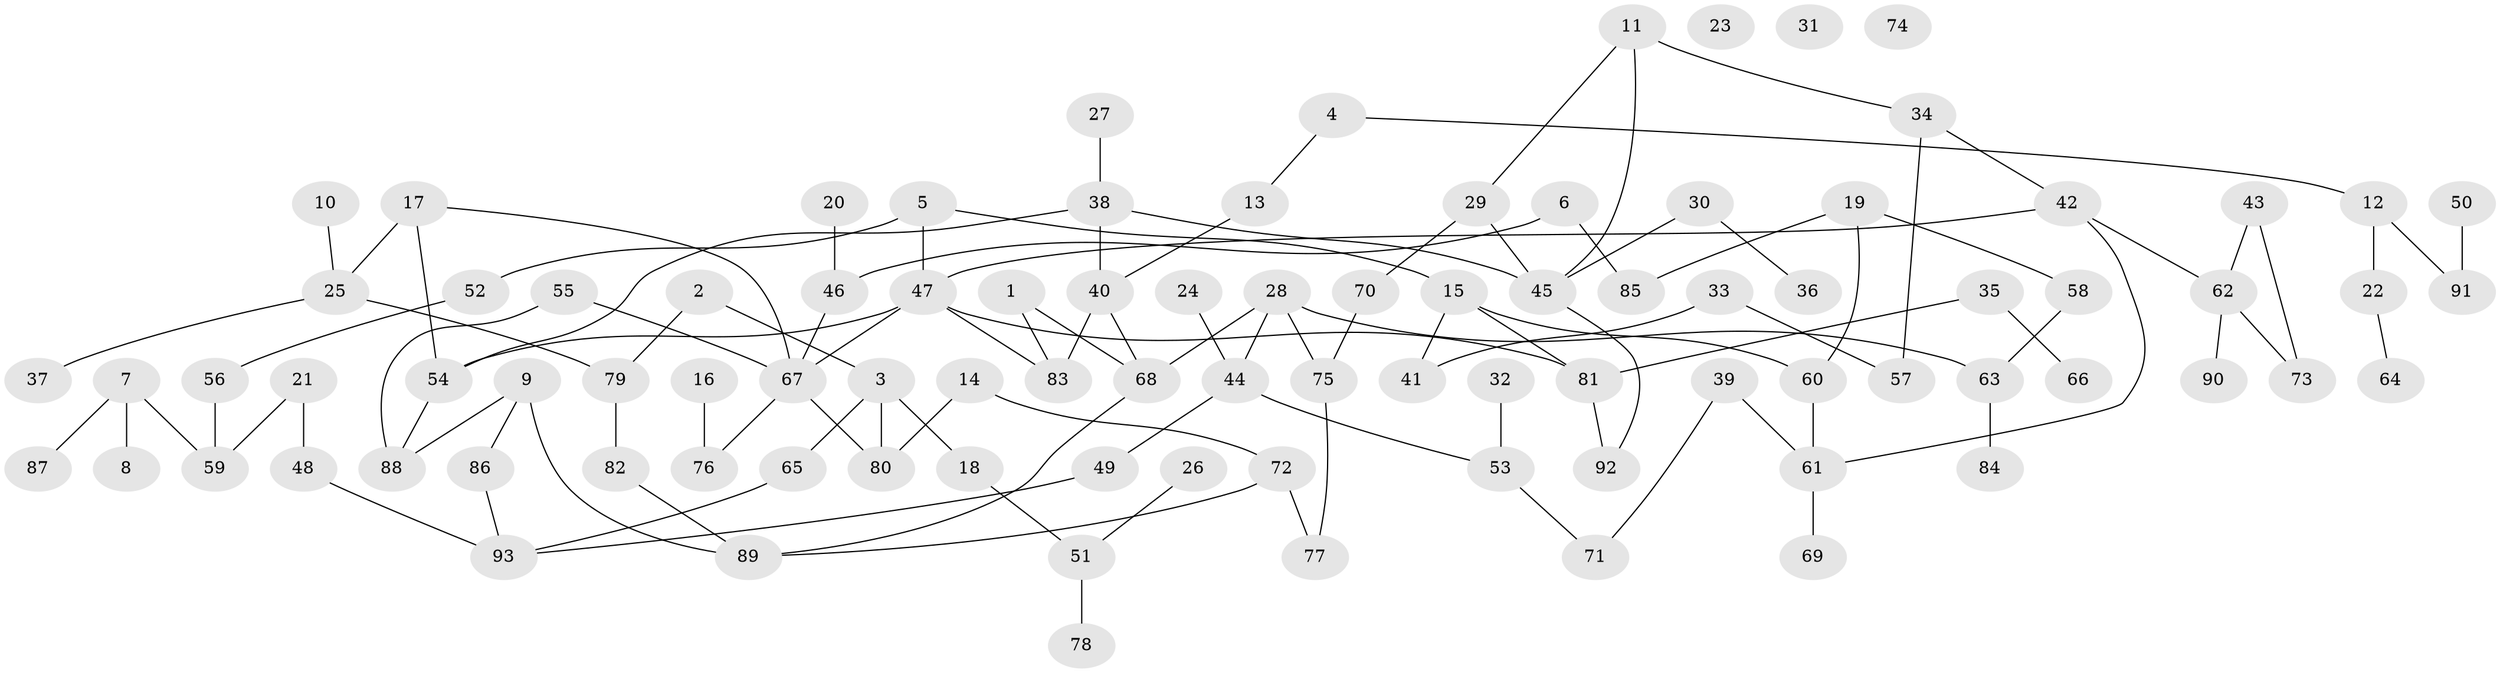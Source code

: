 // coarse degree distribution, {2: 0.4375, 4: 0.140625, 6: 0.046875, 3: 0.21875, 1: 0.140625, 5: 0.015625}
// Generated by graph-tools (version 1.1) at 2025/47/03/04/25 22:47:54]
// undirected, 93 vertices, 112 edges
graph export_dot {
  node [color=gray90,style=filled];
  1;
  2;
  3;
  4;
  5;
  6;
  7;
  8;
  9;
  10;
  11;
  12;
  13;
  14;
  15;
  16;
  17;
  18;
  19;
  20;
  21;
  22;
  23;
  24;
  25;
  26;
  27;
  28;
  29;
  30;
  31;
  32;
  33;
  34;
  35;
  36;
  37;
  38;
  39;
  40;
  41;
  42;
  43;
  44;
  45;
  46;
  47;
  48;
  49;
  50;
  51;
  52;
  53;
  54;
  55;
  56;
  57;
  58;
  59;
  60;
  61;
  62;
  63;
  64;
  65;
  66;
  67;
  68;
  69;
  70;
  71;
  72;
  73;
  74;
  75;
  76;
  77;
  78;
  79;
  80;
  81;
  82;
  83;
  84;
  85;
  86;
  87;
  88;
  89;
  90;
  91;
  92;
  93;
  1 -- 68;
  1 -- 83;
  2 -- 3;
  2 -- 79;
  3 -- 18;
  3 -- 65;
  3 -- 80;
  4 -- 12;
  4 -- 13;
  5 -- 15;
  5 -- 47;
  5 -- 52;
  6 -- 46;
  6 -- 85;
  7 -- 8;
  7 -- 59;
  7 -- 87;
  9 -- 86;
  9 -- 88;
  9 -- 89;
  10 -- 25;
  11 -- 29;
  11 -- 34;
  11 -- 45;
  12 -- 22;
  12 -- 91;
  13 -- 40;
  14 -- 72;
  14 -- 80;
  15 -- 41;
  15 -- 60;
  15 -- 81;
  16 -- 76;
  17 -- 25;
  17 -- 54;
  17 -- 67;
  18 -- 51;
  19 -- 58;
  19 -- 60;
  19 -- 85;
  20 -- 46;
  21 -- 48;
  21 -- 59;
  22 -- 64;
  24 -- 44;
  25 -- 37;
  25 -- 79;
  26 -- 51;
  27 -- 38;
  28 -- 44;
  28 -- 63;
  28 -- 68;
  28 -- 75;
  29 -- 45;
  29 -- 70;
  30 -- 36;
  30 -- 45;
  32 -- 53;
  33 -- 41;
  33 -- 57;
  34 -- 42;
  34 -- 57;
  35 -- 66;
  35 -- 81;
  38 -- 40;
  38 -- 45;
  38 -- 54;
  39 -- 61;
  39 -- 71;
  40 -- 68;
  40 -- 83;
  42 -- 47;
  42 -- 61;
  42 -- 62;
  43 -- 62;
  43 -- 73;
  44 -- 49;
  44 -- 53;
  45 -- 92;
  46 -- 67;
  47 -- 54;
  47 -- 67;
  47 -- 81;
  47 -- 83;
  48 -- 93;
  49 -- 93;
  50 -- 91;
  51 -- 78;
  52 -- 56;
  53 -- 71;
  54 -- 88;
  55 -- 67;
  55 -- 88;
  56 -- 59;
  58 -- 63;
  60 -- 61;
  61 -- 69;
  62 -- 73;
  62 -- 90;
  63 -- 84;
  65 -- 93;
  67 -- 76;
  67 -- 80;
  68 -- 89;
  70 -- 75;
  72 -- 77;
  72 -- 89;
  75 -- 77;
  79 -- 82;
  81 -- 92;
  82 -- 89;
  86 -- 93;
}
